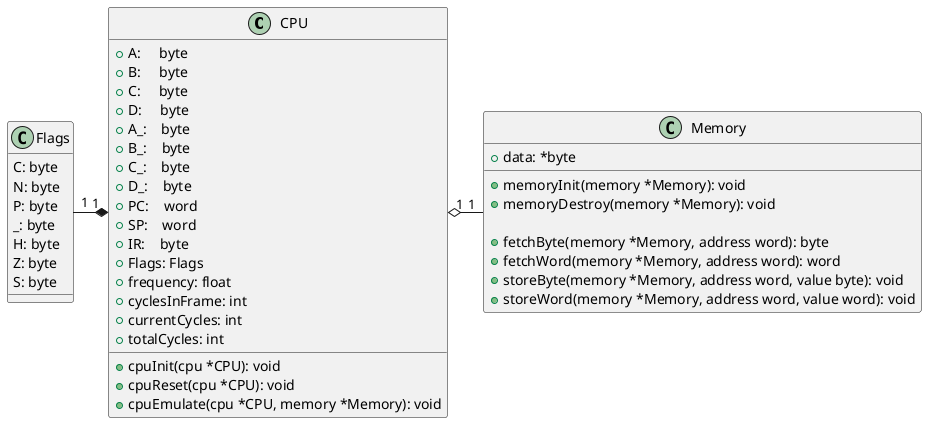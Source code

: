 @startuml

class CPU
{
    +A:     byte
    +B:     byte
    +C:     byte
    +D:     byte
    +A_:    byte
    +B_:    byte
    +C_:    byte
    +D_:    byte
    +PC:    word
    +SP:    word
    +IR:    byte
    +Flags: Flags
    +frequency: float
    +cyclesInFrame: int
    +currentCycles: int
    +totalCycles: int

    +cpuInit(cpu *CPU): void
    +cpuReset(cpu *CPU): void
    +cpuEmulate(cpu *CPU, memory *Memory): void
}

class Flags
{
    C: byte
    N: byte
    P: byte
    _: byte
    H: byte
    Z: byte
    S: byte
}

class Memory
{
    +data: *byte

    +memoryInit(memory *Memory): void
    +memoryDestroy(memory *Memory): void

    +fetchByte(memory *Memory, address word): byte
    +fetchWord(memory *Memory, address word): word
    +storeByte(memory *Memory, address word, value byte): void
    +storeWord(memory *Memory, address word, value word): void
}


CPU "1" *-left- "1" Flags
CPU "1" o-right- "1" Memory


@enduml